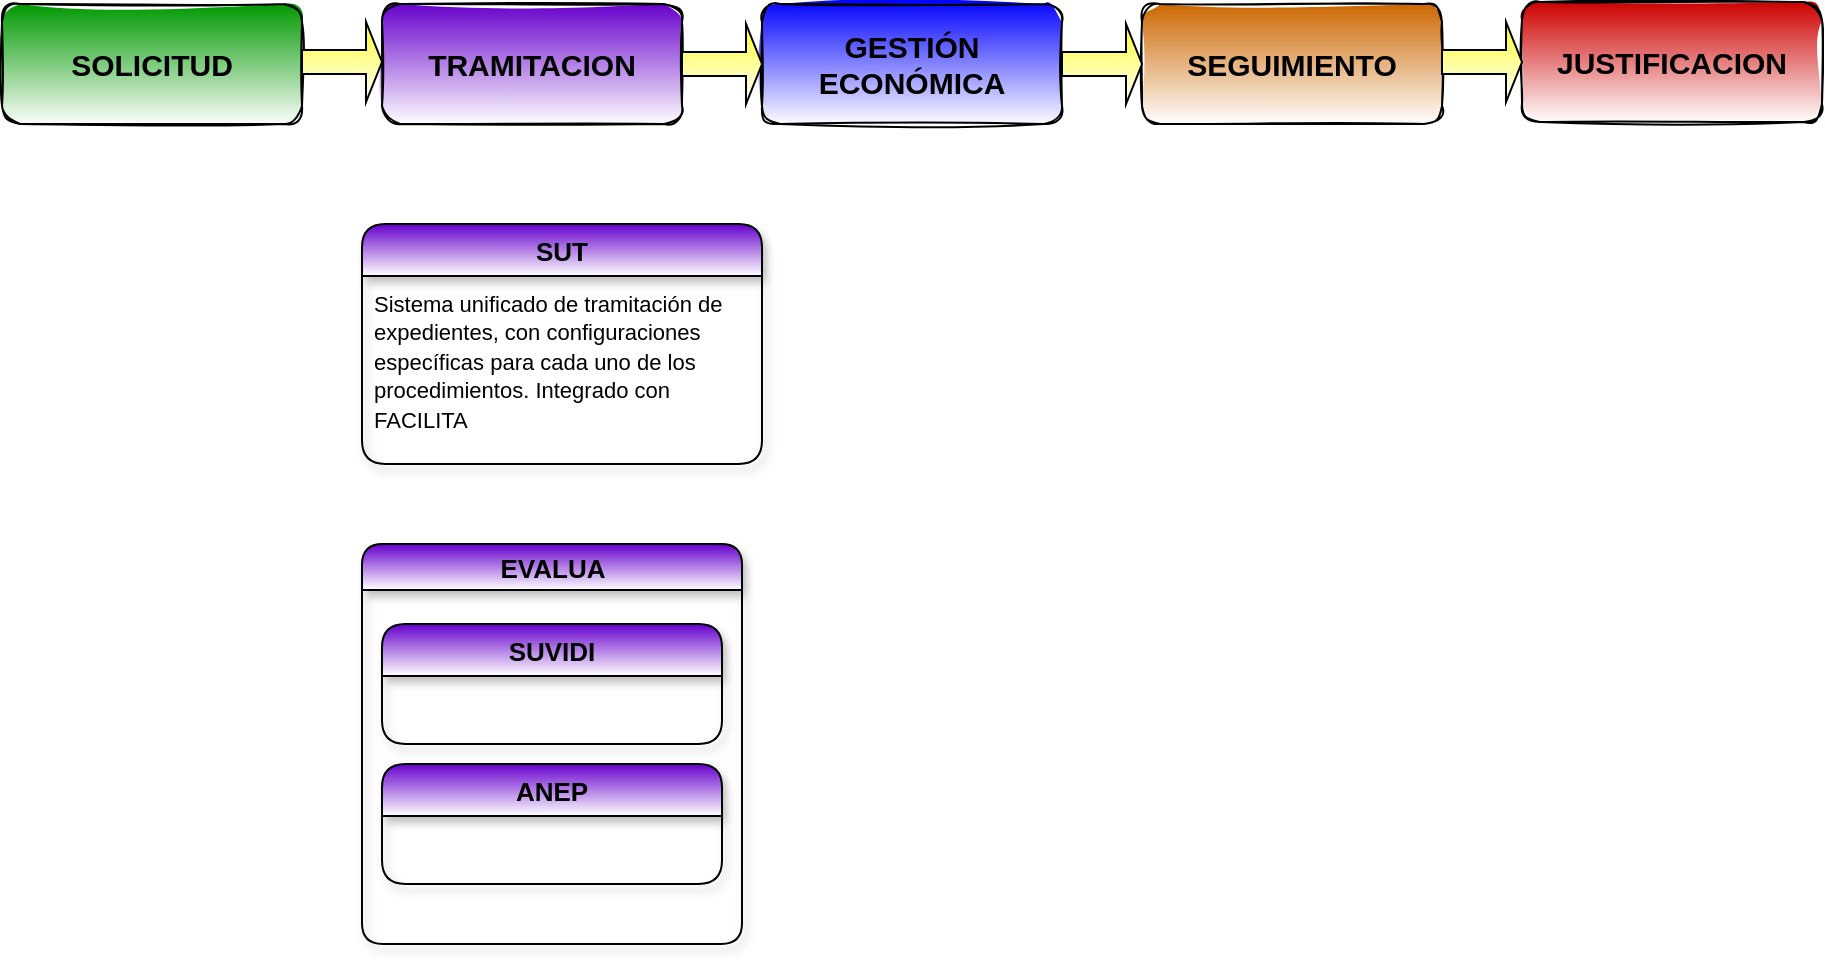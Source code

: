 <mxfile version="15.3.5" type="github">
  <diagram id="prtHgNgQTEPvFCAcTncT" name="Page-1">
    <mxGraphModel dx="1422" dy="794" grid="1" gridSize="10" guides="1" tooltips="1" connect="1" arrows="1" fold="1" page="1" pageScale="1" pageWidth="827" pageHeight="1169" math="0" shadow="0">
      <root>
        <mxCell id="0" />
        <mxCell id="1" parent="0" />
        <mxCell id="JaFAgKHxFCLrL1dZAs9Y-1" value="&lt;font style=&quot;font-size: 15px&quot;&gt;&lt;b&gt;SOLICITUD&lt;/b&gt;&lt;/font&gt;" style="rounded=1;whiteSpace=wrap;html=1;strokeWidth=1;fillWeight=4;hachureGap=8;hachureAngle=45;fillColor=#009900;sketch=1;pointerEvents=0;gradientColor=#ffffff;" vertex="1" parent="1">
          <mxGeometry x="20" y="60" width="150" height="60" as="geometry" />
        </mxCell>
        <mxCell id="JaFAgKHxFCLrL1dZAs9Y-6" value="&lt;font style=&quot;font-size: 15px&quot;&gt;&lt;b&gt;TRAMITACION&lt;/b&gt;&lt;/font&gt;" style="rounded=1;whiteSpace=wrap;html=1;strokeWidth=1;fillWeight=4;hachureGap=8;hachureAngle=45;fillColor=#6600CC;sketch=1;pointerEvents=0;gradientColor=#ffffff;" vertex="1" parent="1">
          <mxGeometry x="210" y="60" width="150" height="60" as="geometry" />
        </mxCell>
        <mxCell id="JaFAgKHxFCLrL1dZAs9Y-7" value="&lt;font style=&quot;font-size: 15px&quot;&gt;&lt;b&gt;GESTIÓN ECONÓMICA&lt;/b&gt;&lt;/font&gt;" style="rounded=1;whiteSpace=wrap;html=1;strokeWidth=1;fillWeight=4;hachureGap=8;hachureAngle=45;fillColor=#0000FF;sketch=1;pointerEvents=0;gradientColor=#ffffff;" vertex="1" parent="1">
          <mxGeometry x="400" y="60" width="150" height="60" as="geometry" />
        </mxCell>
        <mxCell id="JaFAgKHxFCLrL1dZAs9Y-8" value="&lt;font style=&quot;font-size: 15px&quot;&gt;&lt;b&gt;SEGUIMIENTO&lt;/b&gt;&lt;/font&gt;" style="rounded=1;whiteSpace=wrap;html=1;strokeWidth=1;fillWeight=4;hachureGap=8;hachureAngle=45;fillColor=#CC6600;sketch=1;pointerEvents=0;gradientColor=#ffffff;" vertex="1" parent="1">
          <mxGeometry x="590" y="60" width="150" height="60" as="geometry" />
        </mxCell>
        <mxCell id="JaFAgKHxFCLrL1dZAs9Y-9" value="&lt;font style=&quot;font-size: 15px&quot;&gt;&lt;b&gt;JUSTIFICACION&lt;/b&gt;&lt;/font&gt;" style="rounded=1;whiteSpace=wrap;html=1;strokeWidth=1;fillWeight=4;hachureGap=8;hachureAngle=45;fillColor=#CC0000;sketch=1;pointerEvents=0;gradientColor=#ffffff;" vertex="1" parent="1">
          <mxGeometry x="780" y="59" width="150" height="60" as="geometry" />
        </mxCell>
        <mxCell id="JaFAgKHxFCLrL1dZAs9Y-12" value="" style="shape=singleArrow;whiteSpace=wrap;html=1;hachureGap=4;pointerEvents=0;strokeWidth=1;fillColor=#FFFF33;gradientColor=#ffffff;" vertex="1" parent="1">
          <mxGeometry x="170" y="69" width="40" height="40" as="geometry" />
        </mxCell>
        <mxCell id="JaFAgKHxFCLrL1dZAs9Y-14" value="" style="shape=singleArrow;whiteSpace=wrap;html=1;hachureGap=4;pointerEvents=0;strokeWidth=1;fillColor=#FFFF33;gradientColor=#ffffff;" vertex="1" parent="1">
          <mxGeometry x="360" y="70" width="40" height="40" as="geometry" />
        </mxCell>
        <mxCell id="JaFAgKHxFCLrL1dZAs9Y-15" value="" style="shape=singleArrow;whiteSpace=wrap;html=1;hachureGap=4;pointerEvents=0;strokeWidth=1;fillColor=#FFFF33;gradientColor=#ffffff;" vertex="1" parent="1">
          <mxGeometry x="550" y="70" width="40" height="40" as="geometry" />
        </mxCell>
        <mxCell id="JaFAgKHxFCLrL1dZAs9Y-16" value="" style="shape=singleArrow;whiteSpace=wrap;html=1;hachureGap=4;pointerEvents=0;strokeWidth=1;fillColor=#FFFF33;gradientColor=#ffffff;" vertex="1" parent="1">
          <mxGeometry x="740" y="69" width="40" height="40" as="geometry" />
        </mxCell>
        <mxCell id="JaFAgKHxFCLrL1dZAs9Y-20" value="SUT" style="swimlane;fontStyle=1;childLayout=stackLayout;horizontal=1;startSize=26;fillColor=#6600CC;horizontalStack=0;resizeParent=1;resizeParentMax=0;resizeLast=0;collapsible=1;marginBottom=0;hachureGap=4;pointerEvents=0;strokeWidth=1;strokeColor=default;sketch=0;rounded=1;glass=0;gradientColor=#ffffff;fontSize=13;swimlaneFillColor=none;shadow=1;swimlaneLine=1;" vertex="1" parent="1">
          <mxGeometry x="200" y="170" width="200" height="120" as="geometry" />
        </mxCell>
        <mxCell id="JaFAgKHxFCLrL1dZAs9Y-21" value="&lt;font style=&quot;font-size: 11px&quot;&gt;Sistema unificado de tramitación de expedientes, con configuraciones específicas para cada uno de los procedimientos. Integrado con FACILITA&lt;/font&gt;" style="text;strokeColor=none;fillColor=none;align=left;verticalAlign=top;spacingLeft=4;spacingRight=4;overflow=hidden;rotatable=0;points=[[0,0.5],[1,0.5]];portConstraint=eastwest;whiteSpace=wrap;html=1;" vertex="1" parent="JaFAgKHxFCLrL1dZAs9Y-20">
          <mxGeometry y="26" width="200" height="94" as="geometry" />
        </mxCell>
        <mxCell id="JaFAgKHxFCLrL1dZAs9Y-24" value="EVALUA" style="swimlane;hachureGap=4;pointerEvents=0;rounded=1;shadow=1;glass=0;sketch=0;fontSize=13;strokeColor=default;strokeWidth=1;fillColor=#6600CC;gradientColor=#ffffff;html=1;" vertex="1" parent="1">
          <mxGeometry x="200" y="330" width="190" height="200" as="geometry" />
        </mxCell>
        <mxCell id="JaFAgKHxFCLrL1dZAs9Y-27" value="SUVIDI" style="swimlane;fontStyle=1;childLayout=stackLayout;horizontal=1;startSize=26;fillColor=#6600CC;horizontalStack=0;resizeParent=1;resizeParentMax=0;resizeLast=0;collapsible=1;marginBottom=0;hachureGap=4;pointerEvents=0;strokeWidth=1;strokeColor=default;sketch=0;rounded=1;glass=0;gradientColor=#ffffff;fontSize=13;swimlaneFillColor=none;shadow=1;swimlaneLine=1;" vertex="1" parent="JaFAgKHxFCLrL1dZAs9Y-24">
          <mxGeometry x="10" y="40" width="170" height="60" as="geometry" />
        </mxCell>
        <mxCell id="JaFAgKHxFCLrL1dZAs9Y-29" value="ANEP" style="swimlane;fontStyle=1;childLayout=stackLayout;horizontal=1;startSize=26;fillColor=#6600CC;horizontalStack=0;resizeParent=1;resizeParentMax=0;resizeLast=0;collapsible=1;marginBottom=0;hachureGap=4;pointerEvents=0;strokeWidth=1;strokeColor=default;sketch=0;rounded=1;glass=0;gradientColor=#ffffff;fontSize=13;swimlaneFillColor=none;shadow=1;swimlaneLine=1;" vertex="1" parent="JaFAgKHxFCLrL1dZAs9Y-24">
          <mxGeometry x="10" y="110" width="170" height="60" as="geometry" />
        </mxCell>
      </root>
    </mxGraphModel>
  </diagram>
</mxfile>
